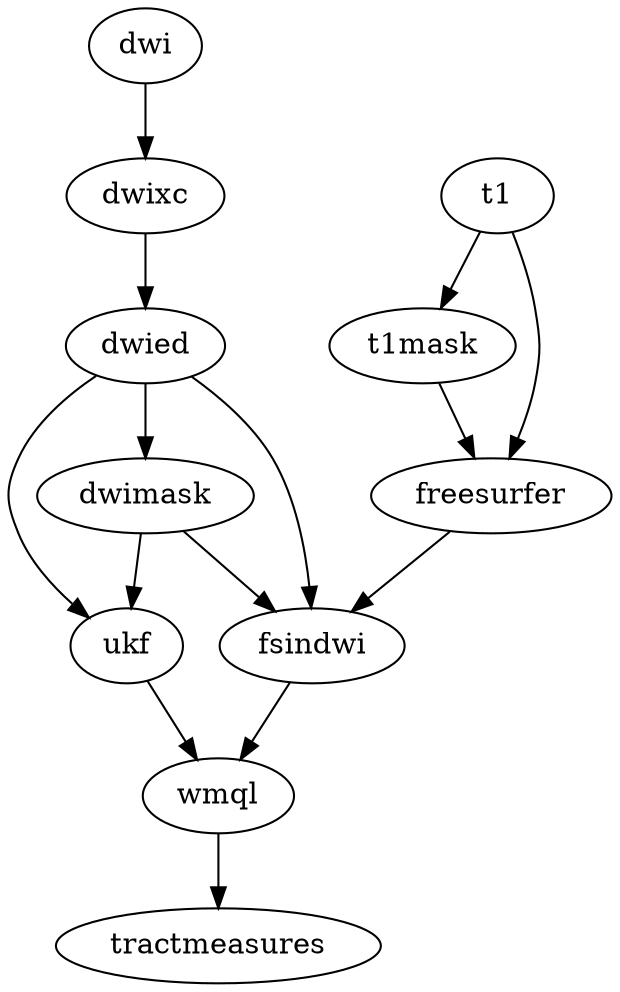 digraph {
  dwi -> dwixc -> dwied;
  dwied -> dwimask;
  dwied -> ukf;
  dwimask -> ukf;
  ukf -> wmql;
  t1 -> t1mask;
  t1 -> freesurfer;
  t1mask -> freesurfer;
  freesurfer -> fsindwi;
  dwied -> fsindwi;
  dwimask -> fsindwi;
  fsindwi -> wmql;
  wmql -> tractmeasures;
}
